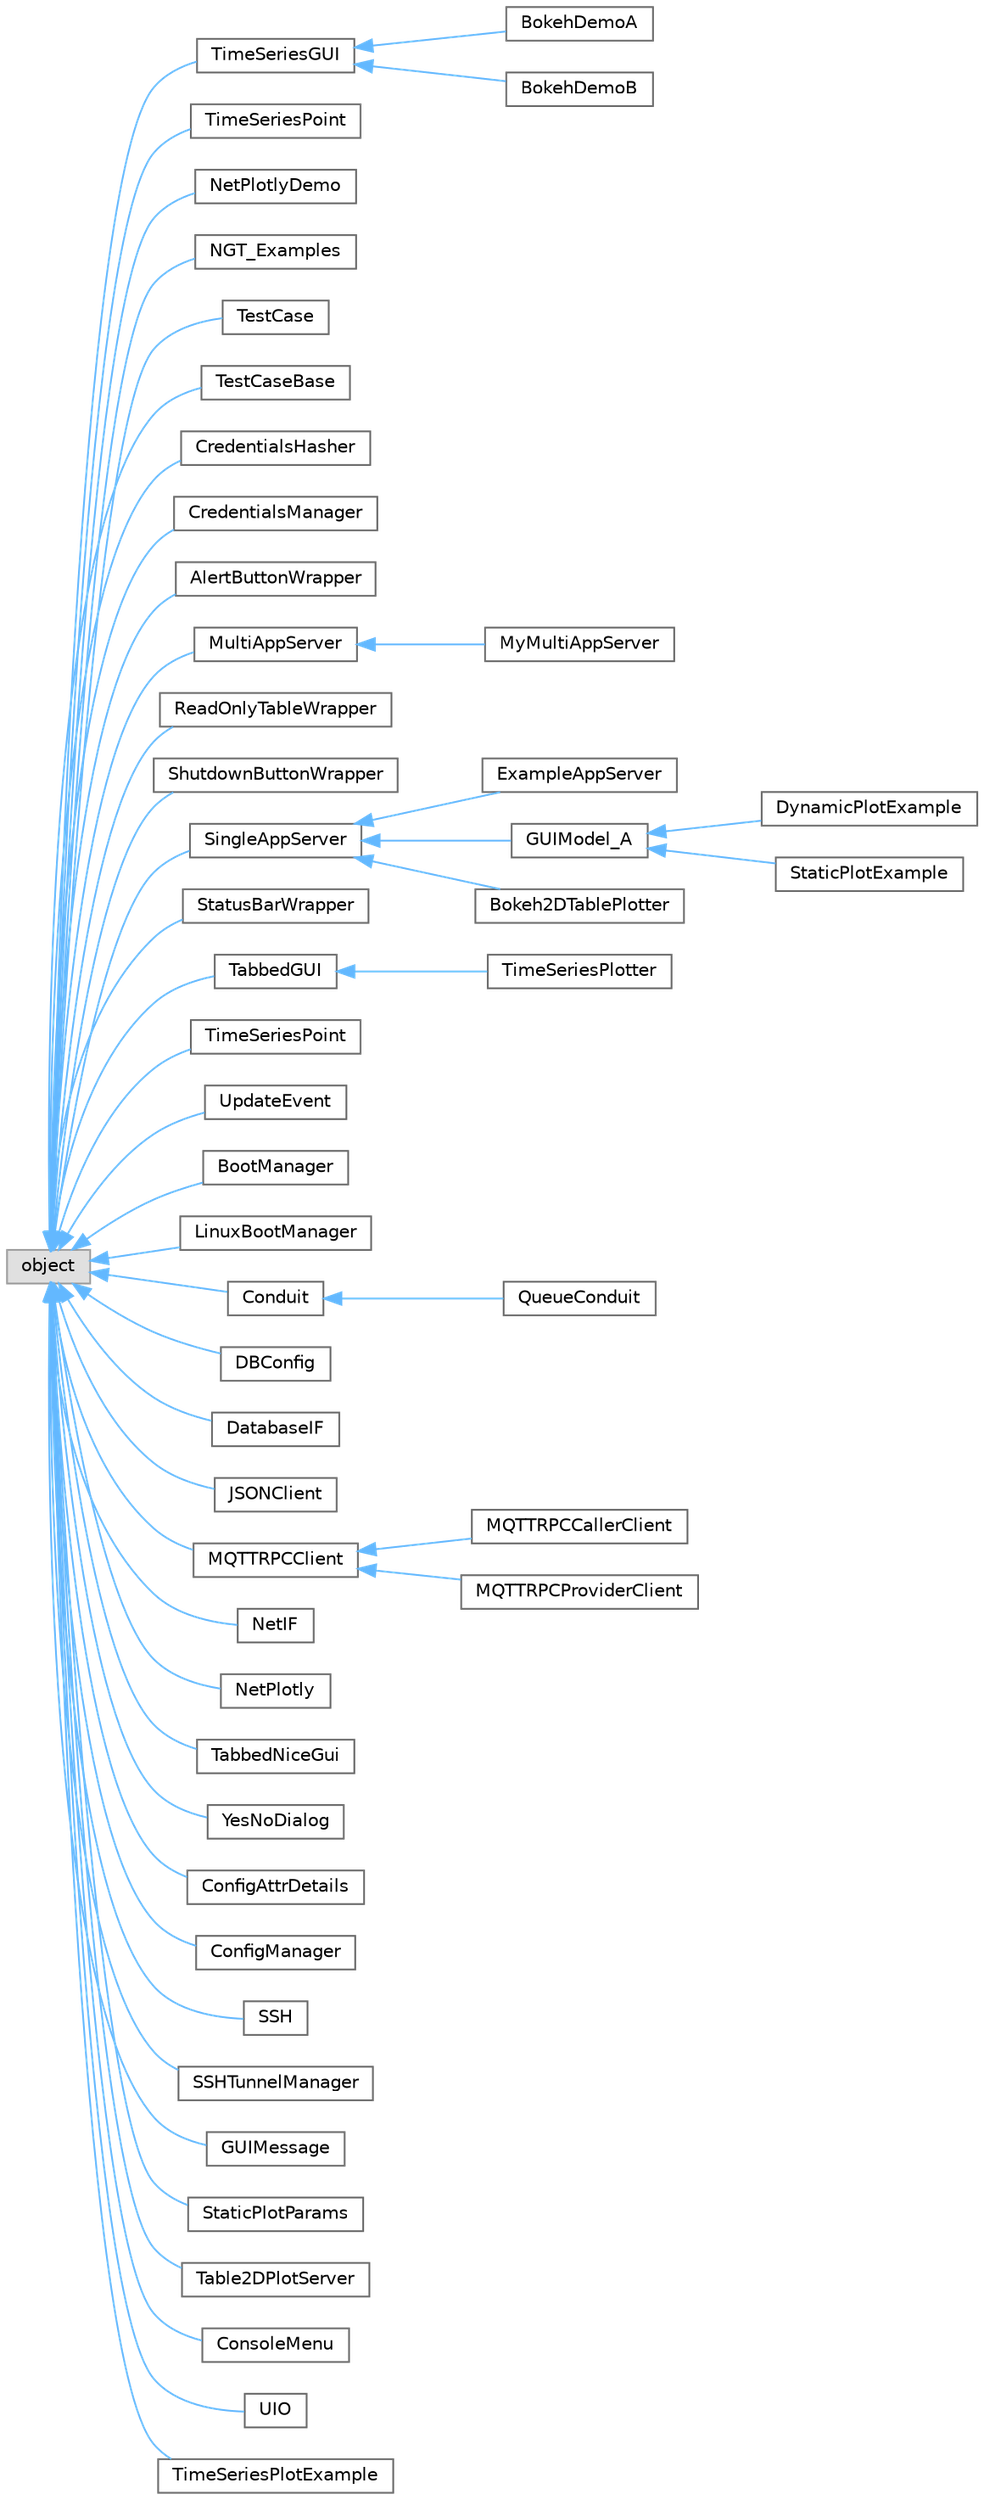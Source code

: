 digraph "Graphical Class Hierarchy"
{
 // LATEX_PDF_SIZE
  bgcolor="transparent";
  edge [fontname=Helvetica,fontsize=10,labelfontname=Helvetica,labelfontsize=10];
  node [fontname=Helvetica,fontsize=10,shape=box,height=0.2,width=0.4];
  rankdir="LR";
  Node0 [id="Node000000",label="object",height=0.2,width=0.4,color="grey60", fillcolor="#E0E0E0", style="filled",tooltip=" "];
  Node0 -> Node1 [id="edge11_Node000000_Node000001",dir="back",color="steelblue1",style="solid",tooltip=" "];
  Node1 [id="Node000001",label="TimeSeriesGUI",height=0.2,width=0.4,color="grey40", fillcolor="white", style="filled",URL="$classbokeh__demo_1_1TimeSeriesGUI.html",tooltip=" "];
  Node1 -> Node2 [id="edge12_Node000001_Node000002",dir="back",color="steelblue1",style="solid",tooltip=" "];
  Node2 [id="Node000002",label="BokehDemoA",height=0.2,width=0.4,color="grey40", fillcolor="white", style="filled",URL="$classbokeh__demo_1_1BokehDemoA.html",tooltip=" "];
  Node1 -> Node3 [id="edge13_Node000001_Node000003",dir="back",color="steelblue1",style="solid",tooltip=" "];
  Node3 [id="Node000003",label="BokehDemoB",height=0.2,width=0.4,color="grey40", fillcolor="white", style="filled",URL="$classbokeh__demo_1_1BokehDemoB.html",tooltip=" "];
  Node0 -> Node4 [id="edge14_Node000000_Node000004",dir="back",color="steelblue1",style="solid",tooltip=" "];
  Node4 [id="Node000004",label="TimeSeriesPoint",height=0.2,width=0.4,color="grey40", fillcolor="white", style="filled",URL="$classbokeh__demo_1_1TimeSeriesPoint.html",tooltip=" "];
  Node0 -> Node5 [id="edge15_Node000000_Node000005",dir="back",color="steelblue1",style="solid",tooltip=" "];
  Node5 [id="Node000005",label="NetPlotlyDemo",height=0.2,width=0.4,color="grey40", fillcolor="white", style="filled",URL="$classnetplotly__demo_1_1NetPlotlyDemo.html",tooltip=" "];
  Node0 -> Node6 [id="edge16_Node000000_Node000006",dir="back",color="steelblue1",style="solid",tooltip=" "];
  Node6 [id="Node000006",label="NGT_Examples",height=0.2,width=0.4,color="grey40", fillcolor="white", style="filled",URL="$classngt__examples_1_1NGT__Examples.html",tooltip=" "];
  Node0 -> Node7 [id="edge17_Node000000_Node000007",dir="back",color="steelblue1",style="solid",tooltip=" "];
  Node7 [id="Node000007",label="TestCase",height=0.2,width=0.4,color="grey40", fillcolor="white", style="filled",URL="$classp3lib_1_1ate_1_1TestCase.html",tooltip=" "];
  Node0 -> Node8 [id="edge18_Node000000_Node000008",dir="back",color="steelblue1",style="solid",tooltip=" "];
  Node8 [id="Node000008",label="TestCaseBase",height=0.2,width=0.4,color="grey40", fillcolor="white", style="filled",URL="$classp3lib_1_1ate_1_1TestCaseBase.html",tooltip=" "];
  Node0 -> Node9 [id="edge19_Node000000_Node000009",dir="back",color="steelblue1",style="solid",tooltip=" "];
  Node9 [id="Node000009",label="CredentialsHasher",height=0.2,width=0.4,color="grey40", fillcolor="white", style="filled",URL="$classp3lib_1_1bokeh__auth_1_1CredentialsHasher.html",tooltip=" "];
  Node0 -> Node10 [id="edge20_Node000000_Node000010",dir="back",color="steelblue1",style="solid",tooltip=" "];
  Node10 [id="Node000010",label="CredentialsManager",height=0.2,width=0.4,color="grey40", fillcolor="white", style="filled",URL="$classp3lib_1_1bokeh__auth_1_1CredentialsManager.html",tooltip=" "];
  Node0 -> Node11 [id="edge21_Node000000_Node000011",dir="back",color="steelblue1",style="solid",tooltip=" "];
  Node11 [id="Node000011",label="AlertButtonWrapper",height=0.2,width=0.4,color="grey40", fillcolor="white", style="filled",URL="$classp3lib_1_1bokeh__gui_1_1AlertButtonWrapper.html",tooltip=" "];
  Node0 -> Node12 [id="edge22_Node000000_Node000012",dir="back",color="steelblue1",style="solid",tooltip=" "];
  Node12 [id="Node000012",label="MultiAppServer",height=0.2,width=0.4,color="grey40", fillcolor="white", style="filled",URL="$classp3lib_1_1bokeh__gui_1_1MultiAppServer.html",tooltip=" "];
  Node12 -> Node13 [id="edge23_Node000012_Node000013",dir="back",color="steelblue1",style="solid",tooltip=" "];
  Node13 [id="Node000013",label="MyMultiAppServer",height=0.2,width=0.4,color="grey40", fillcolor="white", style="filled",URL="$classbokeh__multiple__app__example_1_1MyMultiAppServer.html",tooltip=" "];
  Node0 -> Node14 [id="edge24_Node000000_Node000014",dir="back",color="steelblue1",style="solid",tooltip=" "];
  Node14 [id="Node000014",label="ReadOnlyTableWrapper",height=0.2,width=0.4,color="grey40", fillcolor="white", style="filled",URL="$classp3lib_1_1bokeh__gui_1_1ReadOnlyTableWrapper.html",tooltip=" "];
  Node0 -> Node15 [id="edge25_Node000000_Node000015",dir="back",color="steelblue1",style="solid",tooltip=" "];
  Node15 [id="Node000015",label="ShutdownButtonWrapper",height=0.2,width=0.4,color="grey40", fillcolor="white", style="filled",URL="$classp3lib_1_1bokeh__gui_1_1ShutdownButtonWrapper.html",tooltip=" "];
  Node0 -> Node16 [id="edge26_Node000000_Node000016",dir="back",color="steelblue1",style="solid",tooltip=" "];
  Node16 [id="Node000016",label="SingleAppServer",height=0.2,width=0.4,color="grey40", fillcolor="white", style="filled",URL="$classp3lib_1_1bokeh__gui_1_1SingleAppServer.html",tooltip=" "];
  Node16 -> Node17 [id="edge27_Node000016_Node000017",dir="back",color="steelblue1",style="solid",tooltip=" "];
  Node17 [id="Node000017",label="ExampleAppServer",height=0.2,width=0.4,color="grey40", fillcolor="white", style="filled",URL="$classexample__run__multiple__bokeh__servers_1_1ExampleAppServer.html",tooltip=" "];
  Node16 -> Node18 [id="edge28_Node000016_Node000018",dir="back",color="steelblue1",style="solid",tooltip=" "];
  Node18 [id="Node000018",label="GUIModel_A",height=0.2,width=0.4,color="grey40", fillcolor="white", style="filled",URL="$classp3lib_1_1bokeh__gui_1_1GUIModel__A.html",tooltip=" "];
  Node18 -> Node19 [id="edge29_Node000018_Node000019",dir="back",color="steelblue1",style="solid",tooltip=" "];
  Node19 [id="Node000019",label="DynamicPlotExample",height=0.2,width=0.4,color="grey40", fillcolor="white", style="filled",URL="$classGUIModel__A__example_1_1DynamicPlotExample.html",tooltip=" "];
  Node18 -> Node20 [id="edge30_Node000018_Node000020",dir="back",color="steelblue1",style="solid",tooltip=" "];
  Node20 [id="Node000020",label="StaticPlotExample",height=0.2,width=0.4,color="grey40", fillcolor="white", style="filled",URL="$classGUIModel__A__example_1_1StaticPlotExample.html",tooltip=" "];
  Node16 -> Node21 [id="edge31_Node000016_Node000021",dir="back",color="steelblue1",style="solid",tooltip=" "];
  Node21 [id="Node000021",label="Bokeh2DTablePlotter",height=0.2,width=0.4,color="grey40", fillcolor="white", style="filled",URL="$classp3lib_1_1table__plot_1_1Bokeh2DTablePlotter.html",tooltip=" "];
  Node0 -> Node22 [id="edge32_Node000000_Node000022",dir="back",color="steelblue1",style="solid",tooltip=" "];
  Node22 [id="Node000022",label="StatusBarWrapper",height=0.2,width=0.4,color="grey40", fillcolor="white", style="filled",URL="$classp3lib_1_1bokeh__gui_1_1StatusBarWrapper.html",tooltip=" "];
  Node0 -> Node23 [id="edge33_Node000000_Node000023",dir="back",color="steelblue1",style="solid",tooltip=" "];
  Node23 [id="Node000023",label="TabbedGUI",height=0.2,width=0.4,color="grey40", fillcolor="white", style="filled",URL="$classp3lib_1_1bokeh__gui_1_1TabbedGUI.html",tooltip=" "];
  Node23 -> Node24 [id="edge34_Node000023_Node000024",dir="back",color="steelblue1",style="solid",tooltip=" "];
  Node24 [id="Node000024",label="TimeSeriesPlotter",height=0.2,width=0.4,color="grey40", fillcolor="white", style="filled",URL="$classp3lib_1_1bokeh__gui_1_1TimeSeriesPlotter.html",tooltip=" "];
  Node0 -> Node25 [id="edge35_Node000000_Node000025",dir="back",color="steelblue1",style="solid",tooltip=" "];
  Node25 [id="Node000025",label="TimeSeriesPoint",height=0.2,width=0.4,color="grey40", fillcolor="white", style="filled",URL="$classp3lib_1_1bokeh__gui_1_1TimeSeriesPoint.html",tooltip=" "];
  Node0 -> Node26 [id="edge36_Node000000_Node000026",dir="back",color="steelblue1",style="solid",tooltip=" "];
  Node26 [id="Node000026",label="UpdateEvent",height=0.2,width=0.4,color="grey40", fillcolor="white", style="filled",URL="$classp3lib_1_1bokeh__gui_1_1UpdateEvent.html",tooltip=" "];
  Node0 -> Node27 [id="edge37_Node000000_Node000027",dir="back",color="steelblue1",style="solid",tooltip=" "];
  Node27 [id="Node000027",label="BootManager",height=0.2,width=0.4,color="grey40", fillcolor="white", style="filled",URL="$classp3lib_1_1boot__manager_1_1BootManager.html",tooltip=" "];
  Node0 -> Node28 [id="edge38_Node000000_Node000028",dir="back",color="steelblue1",style="solid",tooltip=" "];
  Node28 [id="Node000028",label="LinuxBootManager",height=0.2,width=0.4,color="grey40", fillcolor="white", style="filled",URL="$classp3lib_1_1boot__manager_1_1LinuxBootManager.html",tooltip=" "];
  Node0 -> Node29 [id="edge39_Node000000_Node000029",dir="back",color="steelblue1",style="solid",tooltip=" "];
  Node29 [id="Node000029",label="Conduit",height=0.2,width=0.4,color="grey40", fillcolor="white", style="filled",URL="$classp3lib_1_1conduit_1_1Conduit.html",tooltip=" "];
  Node29 -> Node30 [id="edge40_Node000029_Node000030",dir="back",color="steelblue1",style="solid",tooltip=" "];
  Node30 [id="Node000030",label="QueueConduit",height=0.2,width=0.4,color="grey40", fillcolor="white", style="filled",URL="$classp3lib_1_1conduit_1_1QueueConduit.html",tooltip=" "];
  Node0 -> Node31 [id="edge41_Node000000_Node000031",dir="back",color="steelblue1",style="solid",tooltip=" "];
  Node31 [id="Node000031",label="DBConfig",height=0.2,width=0.4,color="grey40", fillcolor="white", style="filled",URL="$classp3lib_1_1database__if_1_1DBConfig.html",tooltip=" "];
  Node0 -> Node32 [id="edge42_Node000000_Node000032",dir="back",color="steelblue1",style="solid",tooltip=" "];
  Node32 [id="Node000032",label="DatabaseIF",height=0.2,width=0.4,color="grey40", fillcolor="white", style="filled",URL="$classp3lib_1_1database__if_1_1DatabaseIF.html",tooltip=" "];
  Node0 -> Node33 [id="edge43_Node000000_Node000033",dir="back",color="steelblue1",style="solid",tooltip=" "];
  Node33 [id="Node000033",label="JSONClient",height=0.2,width=0.4,color="grey40", fillcolor="white", style="filled",URL="$classp3lib_1_1json__networking_1_1JSONClient.html",tooltip=" "];
  Node0 -> Node34 [id="edge44_Node000000_Node000034",dir="back",color="steelblue1",style="solid",tooltip=" "];
  Node34 [id="Node000034",label="MQTTRPCClient",height=0.2,width=0.4,color="grey40", fillcolor="white", style="filled",URL="$classp3lib_1_1mqtt__rpc_1_1MQTTRPCClient.html",tooltip=" "];
  Node34 -> Node35 [id="edge45_Node000034_Node000035",dir="back",color="steelblue1",style="solid",tooltip=" "];
  Node35 [id="Node000035",label="MQTTRPCCallerClient",height=0.2,width=0.4,color="grey40", fillcolor="white", style="filled",URL="$classp3lib_1_1mqtt__rpc_1_1MQTTRPCCallerClient.html",tooltip=" "];
  Node34 -> Node36 [id="edge46_Node000034_Node000036",dir="back",color="steelblue1",style="solid",tooltip=" "];
  Node36 [id="Node000036",label="MQTTRPCProviderClient",height=0.2,width=0.4,color="grey40", fillcolor="white", style="filled",URL="$classp3lib_1_1mqtt__rpc_1_1MQTTRPCProviderClient.html",tooltip=" "];
  Node0 -> Node37 [id="edge47_Node000000_Node000037",dir="back",color="steelblue1",style="solid",tooltip=" "];
  Node37 [id="Node000037",label="NetIF",height=0.2,width=0.4,color="grey40", fillcolor="white", style="filled",URL="$classp3lib_1_1netif_1_1NetIF.html",tooltip=" "];
  Node0 -> Node38 [id="edge48_Node000000_Node000038",dir="back",color="steelblue1",style="solid",tooltip=" "];
  Node38 [id="Node000038",label="NetPlotly",height=0.2,width=0.4,color="grey40", fillcolor="white", style="filled",URL="$classp3lib_1_1netplotly_1_1NetPlotly.html",tooltip=" "];
  Node0 -> Node39 [id="edge49_Node000000_Node000039",dir="back",color="steelblue1",style="solid",tooltip=" "];
  Node39 [id="Node000039",label="TabbedNiceGui",height=0.2,width=0.4,color="grey40", fillcolor="white", style="filled",URL="$classp3lib_1_1ngt_1_1TabbedNiceGui.html",tooltip=" "];
  Node0 -> Node40 [id="edge50_Node000000_Node000040",dir="back",color="steelblue1",style="solid",tooltip=" "];
  Node40 [id="Node000040",label="YesNoDialog",height=0.2,width=0.4,color="grey40", fillcolor="white", style="filled",URL="$classp3lib_1_1ngt_1_1YesNoDialog.html",tooltip=" "];
  Node0 -> Node41 [id="edge51_Node000000_Node000041",dir="back",color="steelblue1",style="solid",tooltip=" "];
  Node41 [id="Node000041",label="ConfigAttrDetails",height=0.2,width=0.4,color="grey40", fillcolor="white", style="filled",URL="$classp3lib_1_1pconfig_1_1ConfigAttrDetails.html",tooltip=" "];
  Node0 -> Node42 [id="edge52_Node000000_Node000042",dir="back",color="steelblue1",style="solid",tooltip=" "];
  Node42 [id="Node000042",label="ConfigManager",height=0.2,width=0.4,color="grey40", fillcolor="white", style="filled",URL="$classp3lib_1_1pconfig_1_1ConfigManager.html",tooltip=" "];
  Node0 -> Node43 [id="edge53_Node000000_Node000043",dir="back",color="steelblue1",style="solid",tooltip=" "];
  Node43 [id="Node000043",label="SSH",height=0.2,width=0.4,color="grey40", fillcolor="white", style="filled",URL="$classp3lib_1_1ssh_1_1SSH.html",tooltip=" "];
  Node0 -> Node44 [id="edge54_Node000000_Node000044",dir="back",color="steelblue1",style="solid",tooltip=" "];
  Node44 [id="Node000044",label="SSHTunnelManager",height=0.2,width=0.4,color="grey40", fillcolor="white", style="filled",URL="$classp3lib_1_1ssh_1_1SSHTunnelManager.html",tooltip=" "];
  Node0 -> Node45 [id="edge55_Node000000_Node000045",dir="back",color="steelblue1",style="solid",tooltip=" "];
  Node45 [id="Node000045",label="GUIMessage",height=0.2,width=0.4,color="grey40", fillcolor="white", style="filled",URL="$classp3lib_1_1table__plot_1_1GUIMessage.html",tooltip=" "];
  Node0 -> Node46 [id="edge56_Node000000_Node000046",dir="back",color="steelblue1",style="solid",tooltip=" "];
  Node46 [id="Node000046",label="StaticPlotParams",height=0.2,width=0.4,color="grey40", fillcolor="white", style="filled",URL="$classp3lib_1_1table__plot_1_1StaticPlotParams.html",tooltip=" "];
  Node0 -> Node47 [id="edge57_Node000000_Node000047",dir="back",color="steelblue1",style="solid",tooltip=" "];
  Node47 [id="Node000047",label="Table2DPlotServer",height=0.2,width=0.4,color="grey40", fillcolor="white", style="filled",URL="$classp3lib_1_1table__plot_1_1Table2DPlotServer.html",tooltip=" "];
  Node0 -> Node48 [id="edge58_Node000000_Node000048",dir="back",color="steelblue1",style="solid",tooltip=" "];
  Node48 [id="Node000048",label="ConsoleMenu",height=0.2,width=0.4,color="grey40", fillcolor="white", style="filled",URL="$classp3lib_1_1uio_1_1ConsoleMenu.html",tooltip=" "];
  Node0 -> Node49 [id="edge59_Node000000_Node000049",dir="back",color="steelblue1",style="solid",tooltip=" "];
  Node49 [id="Node000049",label="UIO",height=0.2,width=0.4,color="grey40", fillcolor="white", style="filled",URL="$classp3lib_1_1uio_1_1UIO.html",tooltip=" "];
  Node0 -> Node50 [id="edge60_Node000000_Node000050",dir="back",color="steelblue1",style="solid",tooltip=" "];
  Node50 [id="Node000050",label="TimeSeriesPlotExample",height=0.2,width=0.4,color="grey40", fillcolor="white", style="filled",URL="$classtime__series__plot__example_1_1TimeSeriesPlotExample.html",tooltip=" "];
}
